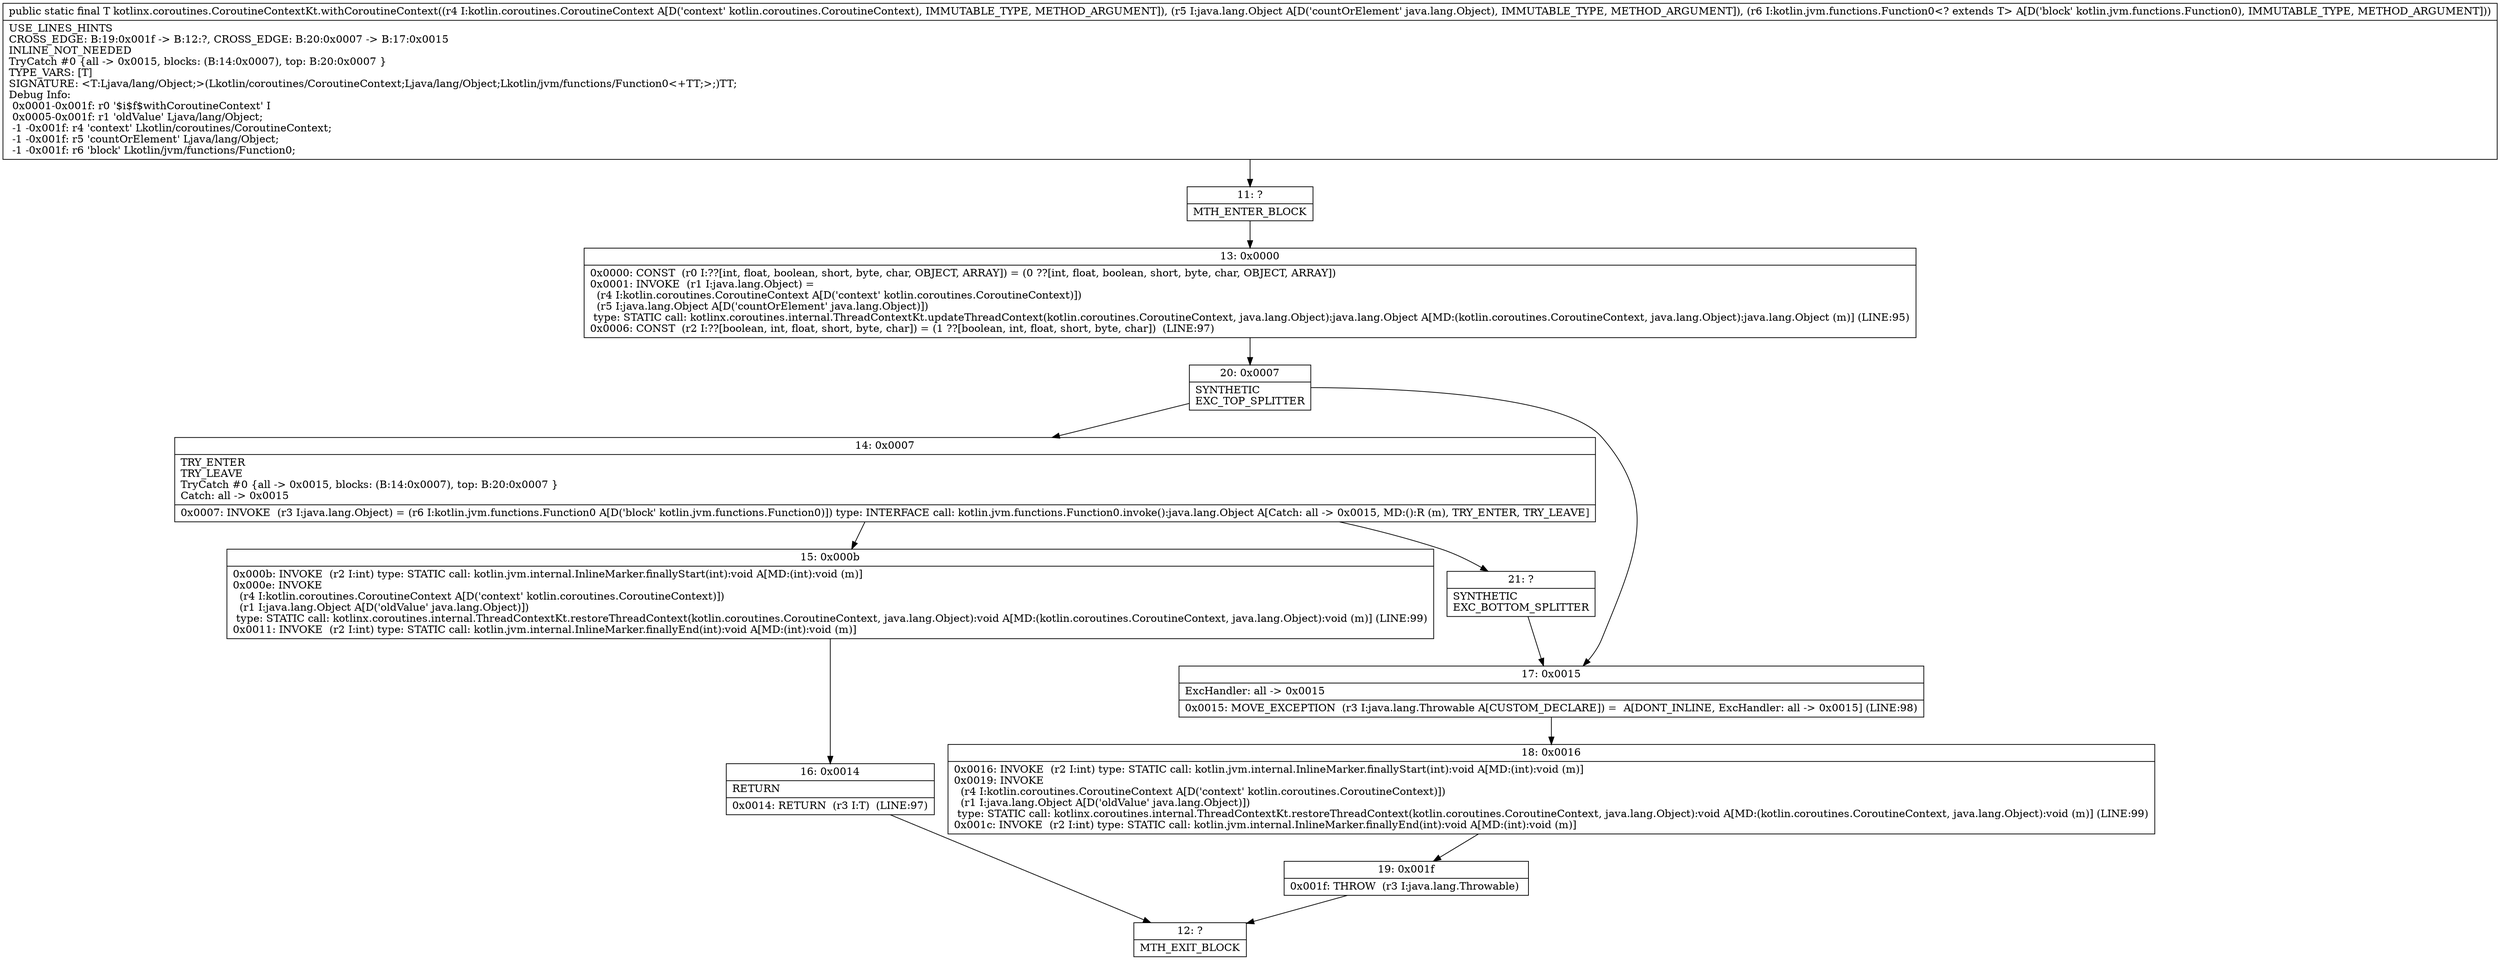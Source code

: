 digraph "CFG forkotlinx.coroutines.CoroutineContextKt.withCoroutineContext(Lkotlin\/coroutines\/CoroutineContext;Ljava\/lang\/Object;Lkotlin\/jvm\/functions\/Function0;)Ljava\/lang\/Object;" {
Node_11 [shape=record,label="{11\:\ ?|MTH_ENTER_BLOCK\l}"];
Node_13 [shape=record,label="{13\:\ 0x0000|0x0000: CONST  (r0 I:??[int, float, boolean, short, byte, char, OBJECT, ARRAY]) = (0 ??[int, float, boolean, short, byte, char, OBJECT, ARRAY]) \l0x0001: INVOKE  (r1 I:java.lang.Object) = \l  (r4 I:kotlin.coroutines.CoroutineContext A[D('context' kotlin.coroutines.CoroutineContext)])\l  (r5 I:java.lang.Object A[D('countOrElement' java.lang.Object)])\l type: STATIC call: kotlinx.coroutines.internal.ThreadContextKt.updateThreadContext(kotlin.coroutines.CoroutineContext, java.lang.Object):java.lang.Object A[MD:(kotlin.coroutines.CoroutineContext, java.lang.Object):java.lang.Object (m)] (LINE:95)\l0x0006: CONST  (r2 I:??[boolean, int, float, short, byte, char]) = (1 ??[boolean, int, float, short, byte, char])  (LINE:97)\l}"];
Node_20 [shape=record,label="{20\:\ 0x0007|SYNTHETIC\lEXC_TOP_SPLITTER\l}"];
Node_14 [shape=record,label="{14\:\ 0x0007|TRY_ENTER\lTRY_LEAVE\lTryCatch #0 \{all \-\> 0x0015, blocks: (B:14:0x0007), top: B:20:0x0007 \}\lCatch: all \-\> 0x0015\l|0x0007: INVOKE  (r3 I:java.lang.Object) = (r6 I:kotlin.jvm.functions.Function0 A[D('block' kotlin.jvm.functions.Function0)]) type: INTERFACE call: kotlin.jvm.functions.Function0.invoke():java.lang.Object A[Catch: all \-\> 0x0015, MD:():R (m), TRY_ENTER, TRY_LEAVE]\l}"];
Node_15 [shape=record,label="{15\:\ 0x000b|0x000b: INVOKE  (r2 I:int) type: STATIC call: kotlin.jvm.internal.InlineMarker.finallyStart(int):void A[MD:(int):void (m)]\l0x000e: INVOKE  \l  (r4 I:kotlin.coroutines.CoroutineContext A[D('context' kotlin.coroutines.CoroutineContext)])\l  (r1 I:java.lang.Object A[D('oldValue' java.lang.Object)])\l type: STATIC call: kotlinx.coroutines.internal.ThreadContextKt.restoreThreadContext(kotlin.coroutines.CoroutineContext, java.lang.Object):void A[MD:(kotlin.coroutines.CoroutineContext, java.lang.Object):void (m)] (LINE:99)\l0x0011: INVOKE  (r2 I:int) type: STATIC call: kotlin.jvm.internal.InlineMarker.finallyEnd(int):void A[MD:(int):void (m)]\l}"];
Node_16 [shape=record,label="{16\:\ 0x0014|RETURN\l|0x0014: RETURN  (r3 I:T)  (LINE:97)\l}"];
Node_12 [shape=record,label="{12\:\ ?|MTH_EXIT_BLOCK\l}"];
Node_21 [shape=record,label="{21\:\ ?|SYNTHETIC\lEXC_BOTTOM_SPLITTER\l}"];
Node_17 [shape=record,label="{17\:\ 0x0015|ExcHandler: all \-\> 0x0015\l|0x0015: MOVE_EXCEPTION  (r3 I:java.lang.Throwable A[CUSTOM_DECLARE]) =  A[DONT_INLINE, ExcHandler: all \-\> 0x0015] (LINE:98)\l}"];
Node_18 [shape=record,label="{18\:\ 0x0016|0x0016: INVOKE  (r2 I:int) type: STATIC call: kotlin.jvm.internal.InlineMarker.finallyStart(int):void A[MD:(int):void (m)]\l0x0019: INVOKE  \l  (r4 I:kotlin.coroutines.CoroutineContext A[D('context' kotlin.coroutines.CoroutineContext)])\l  (r1 I:java.lang.Object A[D('oldValue' java.lang.Object)])\l type: STATIC call: kotlinx.coroutines.internal.ThreadContextKt.restoreThreadContext(kotlin.coroutines.CoroutineContext, java.lang.Object):void A[MD:(kotlin.coroutines.CoroutineContext, java.lang.Object):void (m)] (LINE:99)\l0x001c: INVOKE  (r2 I:int) type: STATIC call: kotlin.jvm.internal.InlineMarker.finallyEnd(int):void A[MD:(int):void (m)]\l}"];
Node_19 [shape=record,label="{19\:\ 0x001f|0x001f: THROW  (r3 I:java.lang.Throwable) \l}"];
MethodNode[shape=record,label="{public static final T kotlinx.coroutines.CoroutineContextKt.withCoroutineContext((r4 I:kotlin.coroutines.CoroutineContext A[D('context' kotlin.coroutines.CoroutineContext), IMMUTABLE_TYPE, METHOD_ARGUMENT]), (r5 I:java.lang.Object A[D('countOrElement' java.lang.Object), IMMUTABLE_TYPE, METHOD_ARGUMENT]), (r6 I:kotlin.jvm.functions.Function0\<? extends T\> A[D('block' kotlin.jvm.functions.Function0), IMMUTABLE_TYPE, METHOD_ARGUMENT]))  | USE_LINES_HINTS\lCROSS_EDGE: B:19:0x001f \-\> B:12:?, CROSS_EDGE: B:20:0x0007 \-\> B:17:0x0015\lINLINE_NOT_NEEDED\lTryCatch #0 \{all \-\> 0x0015, blocks: (B:14:0x0007), top: B:20:0x0007 \}\lTYPE_VARS: [T]\lSIGNATURE: \<T:Ljava\/lang\/Object;\>(Lkotlin\/coroutines\/CoroutineContext;Ljava\/lang\/Object;Lkotlin\/jvm\/functions\/Function0\<+TT;\>;)TT;\lDebug Info:\l  0x0001\-0x001f: r0 '$i$f$withCoroutineContext' I\l  0x0005\-0x001f: r1 'oldValue' Ljava\/lang\/Object;\l  \-1 \-0x001f: r4 'context' Lkotlin\/coroutines\/CoroutineContext;\l  \-1 \-0x001f: r5 'countOrElement' Ljava\/lang\/Object;\l  \-1 \-0x001f: r6 'block' Lkotlin\/jvm\/functions\/Function0;\l}"];
MethodNode -> Node_11;Node_11 -> Node_13;
Node_13 -> Node_20;
Node_20 -> Node_14;
Node_20 -> Node_17;
Node_14 -> Node_15;
Node_14 -> Node_21;
Node_15 -> Node_16;
Node_16 -> Node_12;
Node_21 -> Node_17;
Node_17 -> Node_18;
Node_18 -> Node_19;
Node_19 -> Node_12;
}


